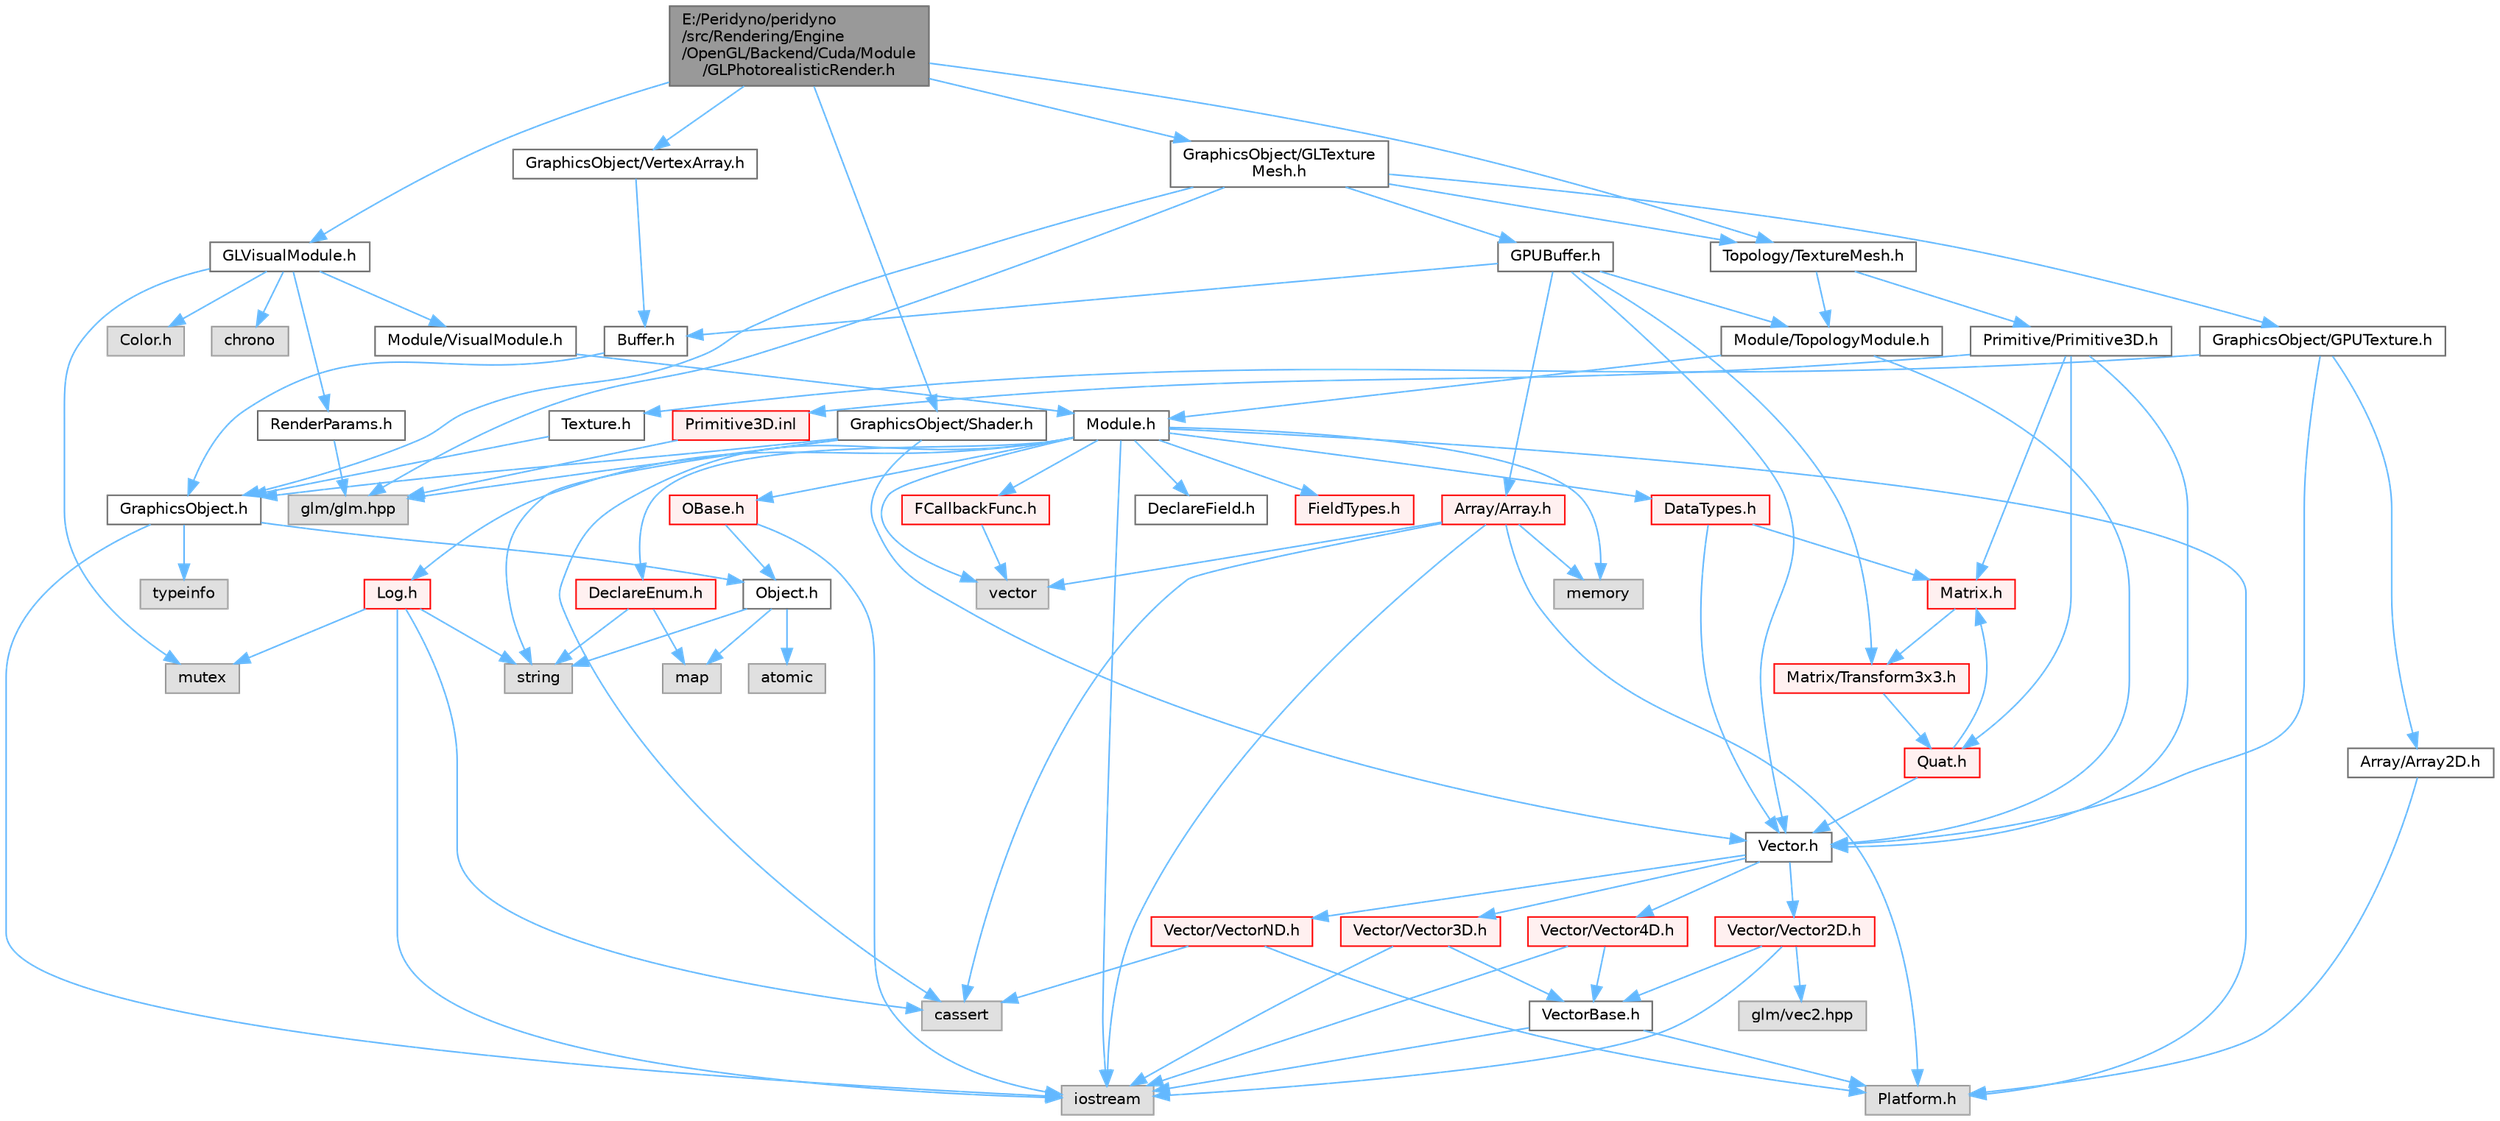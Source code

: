 digraph "E:/Peridyno/peridyno/src/Rendering/Engine/OpenGL/Backend/Cuda/Module/GLPhotorealisticRender.h"
{
 // LATEX_PDF_SIZE
  bgcolor="transparent";
  edge [fontname=Helvetica,fontsize=10,labelfontname=Helvetica,labelfontsize=10];
  node [fontname=Helvetica,fontsize=10,shape=box,height=0.2,width=0.4];
  Node1 [id="Node000001",label="E:/Peridyno/peridyno\l/src/Rendering/Engine\l/OpenGL/Backend/Cuda/Module\l/GLPhotorealisticRender.h",height=0.2,width=0.4,color="gray40", fillcolor="grey60", style="filled", fontcolor="black",tooltip=" "];
  Node1 -> Node2 [id="edge1_Node000001_Node000002",color="steelblue1",style="solid",tooltip=" "];
  Node2 [id="Node000002",label="GLVisualModule.h",height=0.2,width=0.4,color="grey40", fillcolor="white", style="filled",URL="$_g_l_visual_module_8h.html",tooltip=" "];
  Node2 -> Node3 [id="edge2_Node000002_Node000003",color="steelblue1",style="solid",tooltip=" "];
  Node3 [id="Node000003",label="chrono",height=0.2,width=0.4,color="grey60", fillcolor="#E0E0E0", style="filled",tooltip=" "];
  Node2 -> Node4 [id="edge3_Node000002_Node000004",color="steelblue1",style="solid",tooltip=" "];
  Node4 [id="Node000004",label="mutex",height=0.2,width=0.4,color="grey60", fillcolor="#E0E0E0", style="filled",tooltip=" "];
  Node2 -> Node5 [id="edge4_Node000002_Node000005",color="steelblue1",style="solid",tooltip=" "];
  Node5 [id="Node000005",label="Module/VisualModule.h",height=0.2,width=0.4,color="grey40", fillcolor="white", style="filled",URL="$_visual_module_8h.html",tooltip=" "];
  Node5 -> Node6 [id="edge5_Node000005_Node000006",color="steelblue1",style="solid",tooltip=" "];
  Node6 [id="Node000006",label="Module.h",height=0.2,width=0.4,color="grey40", fillcolor="white", style="filled",URL="$_module_8h.html",tooltip=" "];
  Node6 -> Node7 [id="edge6_Node000006_Node000007",color="steelblue1",style="solid",tooltip=" "];
  Node7 [id="Node000007",label="Platform.h",height=0.2,width=0.4,color="grey60", fillcolor="#E0E0E0", style="filled",tooltip=" "];
  Node6 -> Node8 [id="edge7_Node000006_Node000008",color="steelblue1",style="solid",tooltip=" "];
  Node8 [id="Node000008",label="memory",height=0.2,width=0.4,color="grey60", fillcolor="#E0E0E0", style="filled",tooltip=" "];
  Node6 -> Node9 [id="edge8_Node000006_Node000009",color="steelblue1",style="solid",tooltip=" "];
  Node9 [id="Node000009",label="vector",height=0.2,width=0.4,color="grey60", fillcolor="#E0E0E0", style="filled",tooltip=" "];
  Node6 -> Node10 [id="edge9_Node000006_Node000010",color="steelblue1",style="solid",tooltip=" "];
  Node10 [id="Node000010",label="cassert",height=0.2,width=0.4,color="grey60", fillcolor="#E0E0E0", style="filled",tooltip=" "];
  Node6 -> Node11 [id="edge10_Node000006_Node000011",color="steelblue1",style="solid",tooltip=" "];
  Node11 [id="Node000011",label="iostream",height=0.2,width=0.4,color="grey60", fillcolor="#E0E0E0", style="filled",tooltip=" "];
  Node6 -> Node12 [id="edge11_Node000006_Node000012",color="steelblue1",style="solid",tooltip=" "];
  Node12 [id="Node000012",label="OBase.h",height=0.2,width=0.4,color="red", fillcolor="#FFF0F0", style="filled",URL="$_o_base_8h.html",tooltip=" "];
  Node12 -> Node11 [id="edge12_Node000012_Node000011",color="steelblue1",style="solid",tooltip=" "];
  Node12 -> Node19 [id="edge13_Node000012_Node000019",color="steelblue1",style="solid",tooltip=" "];
  Node19 [id="Node000019",label="Object.h",height=0.2,width=0.4,color="grey40", fillcolor="white", style="filled",URL="$_object_8h.html",tooltip=" "];
  Node19 -> Node16 [id="edge14_Node000019_Node000016",color="steelblue1",style="solid",tooltip=" "];
  Node16 [id="Node000016",label="string",height=0.2,width=0.4,color="grey60", fillcolor="#E0E0E0", style="filled",tooltip=" "];
  Node19 -> Node20 [id="edge15_Node000019_Node000020",color="steelblue1",style="solid",tooltip=" "];
  Node20 [id="Node000020",label="atomic",height=0.2,width=0.4,color="grey60", fillcolor="#E0E0E0", style="filled",tooltip=" "];
  Node19 -> Node21 [id="edge16_Node000019_Node000021",color="steelblue1",style="solid",tooltip=" "];
  Node21 [id="Node000021",label="map",height=0.2,width=0.4,color="grey60", fillcolor="#E0E0E0", style="filled",tooltip=" "];
  Node6 -> Node22 [id="edge17_Node000006_Node000022",color="steelblue1",style="solid",tooltip=" "];
  Node22 [id="Node000022",label="Log.h",height=0.2,width=0.4,color="red", fillcolor="#FFF0F0", style="filled",URL="$_log_8h.html",tooltip=" "];
  Node22 -> Node4 [id="edge18_Node000022_Node000004",color="steelblue1",style="solid",tooltip=" "];
  Node22 -> Node16 [id="edge19_Node000022_Node000016",color="steelblue1",style="solid",tooltip=" "];
  Node22 -> Node11 [id="edge20_Node000022_Node000011",color="steelblue1",style="solid",tooltip=" "];
  Node22 -> Node10 [id="edge21_Node000022_Node000010",color="steelblue1",style="solid",tooltip=" "];
  Node6 -> Node29 [id="edge22_Node000006_Node000029",color="steelblue1",style="solid",tooltip=" "];
  Node29 [id="Node000029",label="DataTypes.h",height=0.2,width=0.4,color="red", fillcolor="#FFF0F0", style="filled",URL="$_data_types_8h.html",tooltip=" "];
  Node29 -> Node30 [id="edge23_Node000029_Node000030",color="steelblue1",style="solid",tooltip=" "];
  Node30 [id="Node000030",label="Vector.h",height=0.2,width=0.4,color="grey40", fillcolor="white", style="filled",URL="$_vector_8h.html",tooltip=" "];
  Node30 -> Node31 [id="edge24_Node000030_Node000031",color="steelblue1",style="solid",tooltip=" "];
  Node31 [id="Node000031",label="Vector/Vector2D.h",height=0.2,width=0.4,color="red", fillcolor="#FFF0F0", style="filled",URL="$_vector2_d_8h.html",tooltip=" "];
  Node31 -> Node32 [id="edge25_Node000031_Node000032",color="steelblue1",style="solid",tooltip=" "];
  Node32 [id="Node000032",label="glm/vec2.hpp",height=0.2,width=0.4,color="grey60", fillcolor="#E0E0E0", style="filled",tooltip=" "];
  Node31 -> Node11 [id="edge26_Node000031_Node000011",color="steelblue1",style="solid",tooltip=" "];
  Node31 -> Node33 [id="edge27_Node000031_Node000033",color="steelblue1",style="solid",tooltip=" "];
  Node33 [id="Node000033",label="VectorBase.h",height=0.2,width=0.4,color="grey40", fillcolor="white", style="filled",URL="$_vector_base_8h.html",tooltip=" "];
  Node33 -> Node11 [id="edge28_Node000033_Node000011",color="steelblue1",style="solid",tooltip=" "];
  Node33 -> Node7 [id="edge29_Node000033_Node000007",color="steelblue1",style="solid",tooltip=" "];
  Node30 -> Node37 [id="edge30_Node000030_Node000037",color="steelblue1",style="solid",tooltip=" "];
  Node37 [id="Node000037",label="Vector/Vector3D.h",height=0.2,width=0.4,color="red", fillcolor="#FFF0F0", style="filled",URL="$_vector3_d_8h.html",tooltip=" "];
  Node37 -> Node11 [id="edge31_Node000037_Node000011",color="steelblue1",style="solid",tooltip=" "];
  Node37 -> Node33 [id="edge32_Node000037_Node000033",color="steelblue1",style="solid",tooltip=" "];
  Node30 -> Node40 [id="edge33_Node000030_Node000040",color="steelblue1",style="solid",tooltip=" "];
  Node40 [id="Node000040",label="Vector/Vector4D.h",height=0.2,width=0.4,color="red", fillcolor="#FFF0F0", style="filled",URL="$_vector4_d_8h.html",tooltip=" "];
  Node40 -> Node11 [id="edge34_Node000040_Node000011",color="steelblue1",style="solid",tooltip=" "];
  Node40 -> Node33 [id="edge35_Node000040_Node000033",color="steelblue1",style="solid",tooltip=" "];
  Node30 -> Node43 [id="edge36_Node000030_Node000043",color="steelblue1",style="solid",tooltip=" "];
  Node43 [id="Node000043",label="Vector/VectorND.h",height=0.2,width=0.4,color="red", fillcolor="#FFF0F0", style="filled",URL="$_vector_n_d_8h.html",tooltip=" "];
  Node43 -> Node10 [id="edge37_Node000043_Node000010",color="steelblue1",style="solid",tooltip=" "];
  Node43 -> Node7 [id="edge38_Node000043_Node000007",color="steelblue1",style="solid",tooltip=" "];
  Node29 -> Node49 [id="edge39_Node000029_Node000049",color="steelblue1",style="solid",tooltip=" "];
  Node49 [id="Node000049",label="Matrix.h",height=0.2,width=0.4,color="red", fillcolor="#FFF0F0", style="filled",URL="$_matrix_8h.html",tooltip=" "];
  Node49 -> Node61 [id="edge40_Node000049_Node000061",color="steelblue1",style="solid",tooltip=" "];
  Node61 [id="Node000061",label="Matrix/Transform3x3.h",height=0.2,width=0.4,color="red", fillcolor="#FFF0F0", style="filled",URL="$_transform3x3_8h.html",tooltip=" "];
  Node61 -> Node62 [id="edge41_Node000061_Node000062",color="steelblue1",style="solid",tooltip=" "];
  Node62 [id="Node000062",label="Quat.h",height=0.2,width=0.4,color="red", fillcolor="#FFF0F0", style="filled",URL="$_quat_8h.html",tooltip="Implementation of quaternion."];
  Node62 -> Node30 [id="edge42_Node000062_Node000030",color="steelblue1",style="solid",tooltip=" "];
  Node62 -> Node49 [id="edge43_Node000062_Node000049",color="steelblue1",style="solid",tooltip=" "];
  Node6 -> Node70 [id="edge44_Node000006_Node000070",color="steelblue1",style="solid",tooltip=" "];
  Node70 [id="Node000070",label="DeclareEnum.h",height=0.2,width=0.4,color="red", fillcolor="#FFF0F0", style="filled",URL="$_declare_enum_8h.html",tooltip=" "];
  Node70 -> Node21 [id="edge45_Node000070_Node000021",color="steelblue1",style="solid",tooltip=" "];
  Node70 -> Node16 [id="edge46_Node000070_Node000016",color="steelblue1",style="solid",tooltip=" "];
  Node6 -> Node87 [id="edge47_Node000006_Node000087",color="steelblue1",style="solid",tooltip=" "];
  Node87 [id="Node000087",label="DeclareField.h",height=0.2,width=0.4,color="grey40", fillcolor="white", style="filled",URL="$_declare_field_8h.html",tooltip=" "];
  Node6 -> Node88 [id="edge48_Node000006_Node000088",color="steelblue1",style="solid",tooltip=" "];
  Node88 [id="Node000088",label="FCallbackFunc.h",height=0.2,width=0.4,color="red", fillcolor="#FFF0F0", style="filled",URL="$_f_callback_func_8h.html",tooltip=" "];
  Node88 -> Node9 [id="edge49_Node000088_Node000009",color="steelblue1",style="solid",tooltip=" "];
  Node6 -> Node89 [id="edge50_Node000006_Node000089",color="steelblue1",style="solid",tooltip=" "];
  Node89 [id="Node000089",label="FieldTypes.h",height=0.2,width=0.4,color="red", fillcolor="#FFF0F0", style="filled",URL="$_field_types_8h.html",tooltip=" "];
  Node2 -> Node91 [id="edge51_Node000002_Node000091",color="steelblue1",style="solid",tooltip=" "];
  Node91 [id="Node000091",label="Color.h",height=0.2,width=0.4,color="grey60", fillcolor="#E0E0E0", style="filled",tooltip=" "];
  Node2 -> Node92 [id="edge52_Node000002_Node000092",color="steelblue1",style="solid",tooltip=" "];
  Node92 [id="Node000092",label="RenderParams.h",height=0.2,width=0.4,color="grey40", fillcolor="white", style="filled",URL="$_render_params_8h.html",tooltip=" "];
  Node92 -> Node82 [id="edge53_Node000092_Node000082",color="steelblue1",style="solid",tooltip=" "];
  Node82 [id="Node000082",label="glm/glm.hpp",height=0.2,width=0.4,color="grey60", fillcolor="#E0E0E0", style="filled",tooltip=" "];
  Node1 -> Node93 [id="edge54_Node000001_Node000093",color="steelblue1",style="solid",tooltip=" "];
  Node93 [id="Node000093",label="GraphicsObject/VertexArray.h",height=0.2,width=0.4,color="grey40", fillcolor="white", style="filled",URL="$_vertex_array_8h.html",tooltip=" "];
  Node93 -> Node94 [id="edge55_Node000093_Node000094",color="steelblue1",style="solid",tooltip=" "];
  Node94 [id="Node000094",label="Buffer.h",height=0.2,width=0.4,color="grey40", fillcolor="white", style="filled",URL="$_buffer_8h.html",tooltip=" "];
  Node94 -> Node95 [id="edge56_Node000094_Node000095",color="steelblue1",style="solid",tooltip=" "];
  Node95 [id="Node000095",label="GraphicsObject.h",height=0.2,width=0.4,color="grey40", fillcolor="white", style="filled",URL="$_graphics_object_8h.html",tooltip=" "];
  Node95 -> Node15 [id="edge57_Node000095_Node000015",color="steelblue1",style="solid",tooltip=" "];
  Node15 [id="Node000015",label="typeinfo",height=0.2,width=0.4,color="grey60", fillcolor="#E0E0E0", style="filled",tooltip=" "];
  Node95 -> Node11 [id="edge58_Node000095_Node000011",color="steelblue1",style="solid",tooltip=" "];
  Node95 -> Node19 [id="edge59_Node000095_Node000019",color="steelblue1",style="solid",tooltip=" "];
  Node1 -> Node96 [id="edge60_Node000001_Node000096",color="steelblue1",style="solid",tooltip=" "];
  Node96 [id="Node000096",label="GraphicsObject/Shader.h",height=0.2,width=0.4,color="grey40", fillcolor="white", style="filled",URL="$_shader_8h.html",tooltip=" "];
  Node96 -> Node95 [id="edge61_Node000096_Node000095",color="steelblue1",style="solid",tooltip=" "];
  Node96 -> Node16 [id="edge62_Node000096_Node000016",color="steelblue1",style="solid",tooltip=" "];
  Node96 -> Node30 [id="edge63_Node000096_Node000030",color="steelblue1",style="solid",tooltip=" "];
  Node96 -> Node82 [id="edge64_Node000096_Node000082",color="steelblue1",style="solid",tooltip=" "];
  Node1 -> Node97 [id="edge65_Node000001_Node000097",color="steelblue1",style="solid",tooltip=" "];
  Node97 [id="Node000097",label="GraphicsObject/GLTexture\lMesh.h",height=0.2,width=0.4,color="grey40", fillcolor="white", style="filled",URL="$_g_l_texture_mesh_8h.html",tooltip=" "];
  Node97 -> Node98 [id="edge66_Node000097_Node000098",color="steelblue1",style="solid",tooltip=" "];
  Node98 [id="Node000098",label="GPUBuffer.h",height=0.2,width=0.4,color="grey40", fillcolor="white", style="filled",URL="$_g_p_u_buffer_8h.html",tooltip=" "];
  Node98 -> Node94 [id="edge67_Node000098_Node000094",color="steelblue1",style="solid",tooltip=" "];
  Node98 -> Node74 [id="edge68_Node000098_Node000074",color="steelblue1",style="solid",tooltip=" "];
  Node74 [id="Node000074",label="Array/Array.h",height=0.2,width=0.4,color="red", fillcolor="#FFF0F0", style="filled",URL="$_array_8h.html",tooltip=" "];
  Node74 -> Node7 [id="edge69_Node000074_Node000007",color="steelblue1",style="solid",tooltip=" "];
  Node74 -> Node10 [id="edge70_Node000074_Node000010",color="steelblue1",style="solid",tooltip=" "];
  Node74 -> Node9 [id="edge71_Node000074_Node000009",color="steelblue1",style="solid",tooltip=" "];
  Node74 -> Node11 [id="edge72_Node000074_Node000011",color="steelblue1",style="solid",tooltip=" "];
  Node74 -> Node8 [id="edge73_Node000074_Node000008",color="steelblue1",style="solid",tooltip=" "];
  Node98 -> Node30 [id="edge74_Node000098_Node000030",color="steelblue1",style="solid",tooltip=" "];
  Node98 -> Node61 [id="edge75_Node000098_Node000061",color="steelblue1",style="solid",tooltip=" "];
  Node98 -> Node99 [id="edge76_Node000098_Node000099",color="steelblue1",style="solid",tooltip=" "];
  Node99 [id="Node000099",label="Module/TopologyModule.h",height=0.2,width=0.4,color="grey40", fillcolor="white", style="filled",URL="$_topology_module_8h.html",tooltip=" "];
  Node99 -> Node30 [id="edge77_Node000099_Node000030",color="steelblue1",style="solid",tooltip=" "];
  Node99 -> Node6 [id="edge78_Node000099_Node000006",color="steelblue1",style="solid",tooltip=" "];
  Node97 -> Node95 [id="edge79_Node000097_Node000095",color="steelblue1",style="solid",tooltip=" "];
  Node97 -> Node100 [id="edge80_Node000097_Node000100",color="steelblue1",style="solid",tooltip=" "];
  Node100 [id="Node000100",label="GraphicsObject/GPUTexture.h",height=0.2,width=0.4,color="grey40", fillcolor="white", style="filled",URL="$_g_p_u_texture_8h.html",tooltip=" "];
  Node100 -> Node101 [id="edge81_Node000100_Node000101",color="steelblue1",style="solid",tooltip=" "];
  Node101 [id="Node000101",label="Texture.h",height=0.2,width=0.4,color="grey40", fillcolor="white", style="filled",URL="$_texture_8h.html",tooltip=" "];
  Node101 -> Node95 [id="edge82_Node000101_Node000095",color="steelblue1",style="solid",tooltip=" "];
  Node100 -> Node30 [id="edge83_Node000100_Node000030",color="steelblue1",style="solid",tooltip=" "];
  Node100 -> Node75 [id="edge84_Node000100_Node000075",color="steelblue1",style="solid",tooltip=" "];
  Node75 [id="Node000075",label="Array/Array2D.h",height=0.2,width=0.4,color="grey40", fillcolor="white", style="filled",URL="$_array2_d_8h.html",tooltip=" "];
  Node75 -> Node7 [id="edge85_Node000075_Node000007",color="steelblue1",style="solid",tooltip=" "];
  Node97 -> Node102 [id="edge86_Node000097_Node000102",color="steelblue1",style="solid",tooltip=" "];
  Node102 [id="Node000102",label="Topology/TextureMesh.h",height=0.2,width=0.4,color="grey40", fillcolor="white", style="filled",URL="$_texture_mesh_8h.html",tooltip=" "];
  Node102 -> Node99 [id="edge87_Node000102_Node000099",color="steelblue1",style="solid",tooltip=" "];
  Node102 -> Node103 [id="edge88_Node000102_Node000103",color="steelblue1",style="solid",tooltip=" "];
  Node103 [id="Node000103",label="Primitive/Primitive3D.h",height=0.2,width=0.4,color="grey40", fillcolor="white", style="filled",URL="$_primitive3_d_8h.html",tooltip=" "];
  Node103 -> Node30 [id="edge89_Node000103_Node000030",color="steelblue1",style="solid",tooltip=" "];
  Node103 -> Node49 [id="edge90_Node000103_Node000049",color="steelblue1",style="solid",tooltip=" "];
  Node103 -> Node62 [id="edge91_Node000103_Node000062",color="steelblue1",style="solid",tooltip=" "];
  Node103 -> Node104 [id="edge92_Node000103_Node000104",color="steelblue1",style="solid",tooltip=" "];
  Node104 [id="Node000104",label="Primitive3D.inl",height=0.2,width=0.4,color="red", fillcolor="#FFF0F0", style="filled",URL="$_primitive3_d_8inl.html",tooltip=" "];
  Node104 -> Node82 [id="edge93_Node000104_Node000082",color="steelblue1",style="solid",tooltip=" "];
  Node97 -> Node82 [id="edge94_Node000097_Node000082",color="steelblue1",style="solid",tooltip=" "];
  Node1 -> Node102 [id="edge95_Node000001_Node000102",color="steelblue1",style="solid",tooltip=" "];
}
